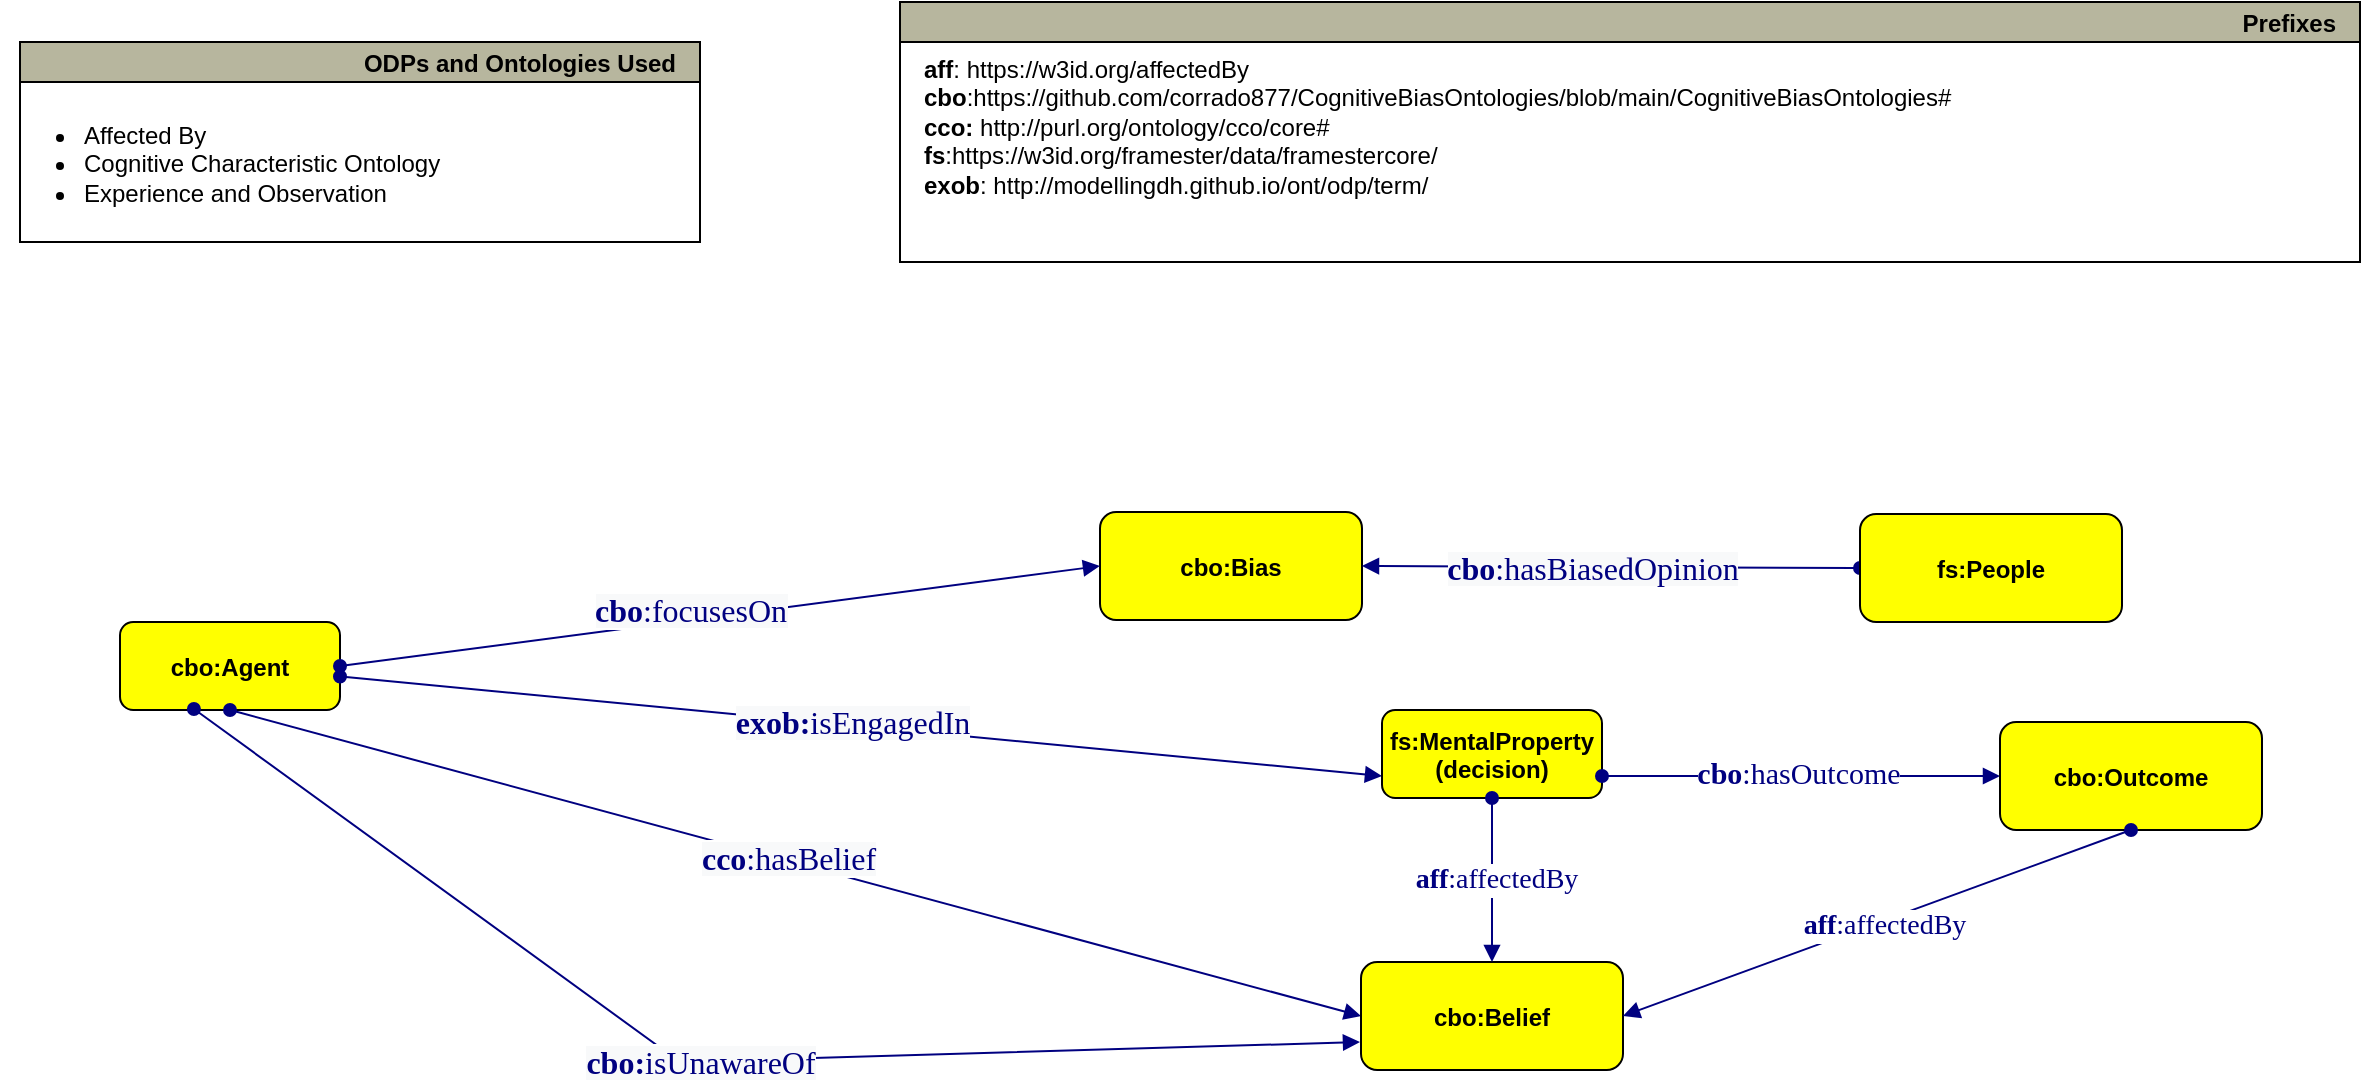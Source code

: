 <mxfile version="24.2.0" type="device">
  <diagram name="Pagina-1" id="HFBq8TWeeh5PpPk9U9fV">
    <mxGraphModel dx="5731" dy="3869" grid="1" gridSize="10" guides="1" tooltips="1" connect="1" arrows="1" fold="1" page="1" pageScale="1" pageWidth="4681" pageHeight="3300" math="0" shadow="0">
      <root>
        <mxCell id="0" />
        <mxCell id="1" parent="0" />
        <mxCell id="1ymDKVJyyys7Fd_h18oq-3" value="cbo:Bias" style="graphMlID=n4;shape=rect;rounded=1;arcsize=30;fillColor=#ffff00;strokeColor=#000000;strokeWidth=1.0;fontStyle=1" parent="1" vertex="1">
          <mxGeometry x="380" y="135" width="131" height="54" as="geometry" />
        </mxCell>
        <mxCell id="1ymDKVJyyys7Fd_h18oq-8" value="Prefixes" style="graphMlID=n0;shape=swimlane;startSize=20;fillColor=#b7b69e;strokeColor=#000000;strokeWidth=1.0;align=right;spacingRight=10;fontStyle=1" parent="1" vertex="1">
          <mxGeometry x="280" y="-120" width="730" height="130" as="geometry">
            <mxRectangle x="-550" y="110" width="100" height="30" as="alternateBounds" />
          </mxGeometry>
        </mxCell>
        <UserObject label="&lt;b style=&quot;border-color: var(--border-color);&quot;&gt;aff&lt;/b&gt;:&amp;nbsp;https://w3id.org/affectedBy&lt;br&gt;&lt;b&gt;cbo&lt;/b&gt;:https://github.com/corrado877/CognitiveBiasOntologies/blob/main/CognitiveBiasOntologies#&lt;br&gt;&lt;b style=&quot;border-color: var(--border-color);&quot;&gt;cco:&amp;nbsp;&lt;/b&gt;http://purl.org/ontology/cco/core#&lt;br&gt;&lt;b&gt;fs&lt;/b&gt;:https://w3id.org/framester/data/framestercore/&lt;div&gt;&lt;b&gt;exob&lt;/b&gt;:&amp;nbsp;http://modellingdh.github.io/ont/odp/term/&lt;br&gt;&lt;span style=&quot;border-color: var(--border-color); background-color: initial;&quot;&gt;&lt;br&gt;&lt;/span&gt;&lt;/div&gt;" link="http://www.w3.org/2000/01/rdf-schema#" id="1ymDKVJyyys7Fd_h18oq-9">
          <mxCell style="text;whiteSpace=wrap;html=1;" parent="1ymDKVJyyys7Fd_h18oq-8" vertex="1">
            <mxGeometry x="10" y="20" width="690" height="180" as="geometry" />
          </mxCell>
        </UserObject>
        <mxCell id="1ymDKVJyyys7Fd_h18oq-10" value="ODPs and Ontologies Used" style="graphMlID=n0;shape=swimlane;startSize=20;fillColor=#b7b69e;strokeColor=#000000;strokeWidth=1.0;align=right;spacingRight=10;fontStyle=1" parent="1" vertex="1">
          <mxGeometry x="-160" y="-100" width="340" height="100" as="geometry" />
        </mxCell>
        <mxCell id="1ymDKVJyyys7Fd_h18oq-11" value="&lt;ul&gt;&lt;li&gt;Affected By&lt;/li&gt;&lt;li style=&quot;border-color: var(--border-color);&quot;&gt;Cognitive Characteristic Ontology&lt;/li&gt;&lt;li style=&quot;border-color: var(--border-color);&quot;&gt;Experience and Observation&lt;/li&gt;&lt;/ul&gt;" style="text;html=1;strokeColor=none;fillColor=none;align=left;verticalAlign=middle;whiteSpace=wrap;rounded=0;" parent="1ymDKVJyyys7Fd_h18oq-10" vertex="1">
          <mxGeometry x="-10" y="-10" width="270" height="142" as="geometry" />
        </mxCell>
        <mxCell id="1ymDKVJyyys7Fd_h18oq-12" value="cbo:Agent" style="graphMlID=n4;shape=rect;rounded=1;arcsize=30;fillColor=#ffff00;strokeColor=#000000;strokeWidth=1.0;fontStyle=1" parent="1" vertex="1">
          <mxGeometry x="-110" y="190" width="110" height="44" as="geometry" />
        </mxCell>
        <mxCell id="1ymDKVJyyys7Fd_h18oq-15" value="" style="graphMlID=e0;rounded=0;endArrow=block;strokeColor=#000080;strokeWidth=1.0;startArrow=oval;startFill=1;endFill=1;exitX=0.5;exitY=1;exitDx=0;exitDy=0;entryX=0;entryY=0.5;entryDx=0;entryDy=0;" parent="1" source="1ymDKVJyyys7Fd_h18oq-12" target="1ymDKVJyyys7Fd_h18oq-40" edge="1">
          <mxGeometry relative="1" as="geometry">
            <mxPoint x="680.985" y="304" as="sourcePoint" />
            <mxPoint x="660" y="250" as="targetPoint" />
          </mxGeometry>
        </mxCell>
        <mxCell id="1ymDKVJyyys7Fd_h18oq-16" value="&lt;span style=&quot;color: rgb(0 , 0 , 128) ; font-family: &amp;quot;dialog&amp;quot; ; font-size: 16px ; background-color: rgb(248 , 249 , 250)&quot;&gt;&lt;b&gt;cco&lt;/b&gt;:hasBelief&lt;/span&gt;" style="text;html=1;align=center;verticalAlign=middle;resizable=0;points=[];labelBackgroundColor=#ffffff;" parent="1ymDKVJyyys7Fd_h18oq-15" vertex="1" connectable="0">
          <mxGeometry x="-0.017" y="2" relative="1" as="geometry">
            <mxPoint as="offset" />
          </mxGeometry>
        </mxCell>
        <mxCell id="1ymDKVJyyys7Fd_h18oq-25" value="" style="graphMlID=e0;rounded=0;endArrow=block;strokeColor=#000080;strokeWidth=1.0;startArrow=oval;startFill=1;endFill=1;entryX=0;entryY=0.75;entryDx=0;entryDy=0;" parent="1" source="1ymDKVJyyys7Fd_h18oq-12" target="1ymDKVJyyys7Fd_h18oq-39" edge="1">
          <mxGeometry relative="1" as="geometry">
            <mxPoint x="245.985" y="400" as="sourcePoint" />
            <mxPoint x="300" y="320" as="targetPoint" />
          </mxGeometry>
        </mxCell>
        <mxCell id="1ymDKVJyyys7Fd_h18oq-26" value="&lt;font face=&quot;dialog&quot; color=&quot;#000080&quot;&gt;&lt;span style=&quot;font-size: 16px; background-color: rgb(248, 249, 250);&quot;&gt;&lt;b&gt;exob:&lt;/b&gt;isEngagedIn&lt;/span&gt;&lt;/font&gt;" style="text;html=1;align=center;verticalAlign=middle;resizable=0;points=[];labelBackgroundColor=#ffffff;" parent="1ymDKVJyyys7Fd_h18oq-25" vertex="1" connectable="0">
          <mxGeometry x="-0.017" y="2" relative="1" as="geometry">
            <mxPoint as="offset" />
          </mxGeometry>
        </mxCell>
        <mxCell id="1ymDKVJyyys7Fd_h18oq-27" value="" style="graphMlID=e0;rounded=0;endArrow=block;strokeColor=#000080;strokeWidth=1.0;startArrow=oval;startFill=1;endFill=1;exitX=1;exitY=0.5;exitDx=0;exitDy=0;entryX=0;entryY=0.5;entryDx=0;entryDy=0;" parent="1" source="1ymDKVJyyys7Fd_h18oq-12" target="1ymDKVJyyys7Fd_h18oq-3" edge="1">
          <mxGeometry relative="1" as="geometry">
            <mxPoint x="360" y="160" as="sourcePoint" />
            <mxPoint x="90" y="40" as="targetPoint" />
          </mxGeometry>
        </mxCell>
        <mxCell id="1ymDKVJyyys7Fd_h18oq-28" value="&lt;span style=&quot;color: rgb(0 , 0 , 128) ; font-family: &amp;quot;dialog&amp;quot; ; font-size: 16px ; background-color: rgb(248 , 249 , 250)&quot;&gt;&lt;b&gt;cbo&lt;/b&gt;:focusesOn&lt;/span&gt;" style="text;html=1;align=center;verticalAlign=middle;resizable=0;points=[];labelBackgroundColor=#ffffff;" parent="1ymDKVJyyys7Fd_h18oq-27" vertex="1" connectable="0">
          <mxGeometry x="-0.017" y="2" relative="1" as="geometry">
            <mxPoint x="-12" y="-2" as="offset" />
          </mxGeometry>
        </mxCell>
        <mxCell id="1ymDKVJyyys7Fd_h18oq-36" value="" style="graphMlID=e0;rounded=0;endArrow=block;strokeColor=#000080;strokeWidth=1.0;startArrow=oval;startFill=1;endFill=1;entryX=1;entryY=0.5;entryDx=0;entryDy=0;exitX=0;exitY=0.5;exitDx=0;exitDy=0;" parent="1" source="1ymDKVJyyys7Fd_h18oq-38" target="1ymDKVJyyys7Fd_h18oq-3" edge="1">
          <mxGeometry relative="1" as="geometry">
            <mxPoint x="780" y="162" as="sourcePoint" />
            <mxPoint x="390" y="172" as="targetPoint" />
          </mxGeometry>
        </mxCell>
        <mxCell id="1ymDKVJyyys7Fd_h18oq-37" value="&lt;span style=&quot;color: rgb(0 , 0 , 128) ; font-family: &amp;quot;dialog&amp;quot; ; font-size: 16px ; background-color: rgb(248 , 249 , 250)&quot;&gt;&lt;b&gt;cbo&lt;/b&gt;:hasBiasedOpinion&lt;/span&gt;" style="text;html=1;align=center;verticalAlign=middle;resizable=0;points=[];labelBackgroundColor=#ffffff;" parent="1ymDKVJyyys7Fd_h18oq-36" vertex="1" connectable="0">
          <mxGeometry x="-0.017" y="2" relative="1" as="geometry">
            <mxPoint x="-12" y="-2" as="offset" />
          </mxGeometry>
        </mxCell>
        <mxCell id="1ymDKVJyyys7Fd_h18oq-38" value="fs:People" style="graphMlID=n4;shape=rect;rounded=1;arcsize=30;fillColor=#ffff00;strokeColor=#000000;strokeWidth=1.0;fontStyle=1" parent="1" vertex="1">
          <mxGeometry x="760" y="136" width="131" height="54" as="geometry" />
        </mxCell>
        <mxCell id="1ymDKVJyyys7Fd_h18oq-39" value="fs:MentalProperty&#xa;(decision)" style="graphMlID=n4;shape=rect;rounded=1;arcsize=30;fillColor=#ffff00;strokeColor=#000000;strokeWidth=1.0;fontStyle=1" parent="1" vertex="1">
          <mxGeometry x="521" y="234" width="110" height="44" as="geometry" />
        </mxCell>
        <mxCell id="1ymDKVJyyys7Fd_h18oq-40" value="cbo:Belief" style="graphMlID=n4;shape=rect;rounded=1;arcsize=30;fillColor=#ffff00;strokeColor=#000000;strokeWidth=1.0;fontStyle=1" parent="1" vertex="1">
          <mxGeometry x="510.5" y="360" width="131" height="54" as="geometry" />
        </mxCell>
        <mxCell id="1ymDKVJyyys7Fd_h18oq-41" value="" style="graphMlID=e0;rounded=0;endArrow=block;strokeColor=#000080;strokeWidth=1.0;startArrow=oval;startFill=1;endFill=1;exitX=0.336;exitY=0.989;exitDx=0;exitDy=0;exitPerimeter=0;" parent="1" source="1ymDKVJyyys7Fd_h18oq-12" edge="1">
          <mxGeometry relative="1" as="geometry">
            <mxPoint x="-45" y="244" as="sourcePoint" />
            <mxPoint x="510" y="400" as="targetPoint" />
            <Array as="points">
              <mxPoint x="170" y="410" />
            </Array>
          </mxGeometry>
        </mxCell>
        <mxCell id="1ymDKVJyyys7Fd_h18oq-42" value="&lt;font face=&quot;dialog&quot; color=&quot;#000080&quot;&gt;&lt;span style=&quot;font-size: 16px; background-color: rgb(248, 249, 250);&quot;&gt;&lt;b&gt;cbo:&lt;/b&gt;isUnawareOf&lt;/span&gt;&lt;/font&gt;" style="text;html=1;align=center;verticalAlign=middle;resizable=0;points=[];labelBackgroundColor=#ffffff;" parent="1ymDKVJyyys7Fd_h18oq-41" vertex="1" connectable="0">
          <mxGeometry x="-0.017" y="2" relative="1" as="geometry">
            <mxPoint x="-5" y="2" as="offset" />
          </mxGeometry>
        </mxCell>
        <mxCell id="1ymDKVJyyys7Fd_h18oq-43" value="" style="graphMlID=e0;rounded=0;endArrow=block;strokeColor=#000080;strokeWidth=1.0;startArrow=oval;startFill=1;endFill=1;entryX=0.5;entryY=0;entryDx=0;entryDy=0;exitX=0.5;exitY=1;exitDx=0;exitDy=0;" parent="1" source="1ymDKVJyyys7Fd_h18oq-39" target="1ymDKVJyyys7Fd_h18oq-40" edge="1">
          <mxGeometry relative="1" as="geometry">
            <mxPoint x="10" y="227" as="sourcePoint" />
            <mxPoint x="531" y="277" as="targetPoint" />
          </mxGeometry>
        </mxCell>
        <mxCell id="1ymDKVJyyys7Fd_h18oq-44" value="&lt;font color=&quot;#000080&quot; style=&quot;font-size: 14px;&quot; face=&quot;Times New Roman&quot;&gt;&lt;b&gt;aff&lt;/b&gt;:affectedBy&lt;/font&gt;" style="text;html=1;align=center;verticalAlign=middle;resizable=0;points=[];labelBackgroundColor=#ffffff;" parent="1ymDKVJyyys7Fd_h18oq-43" vertex="1" connectable="0">
          <mxGeometry x="-0.017" y="2" relative="1" as="geometry">
            <mxPoint as="offset" />
          </mxGeometry>
        </mxCell>
        <mxCell id="1ymDKVJyyys7Fd_h18oq-46" value="" style="graphMlID=e0;rounded=0;endArrow=block;strokeColor=#000080;strokeWidth=1.0;startArrow=oval;startFill=1;endFill=1;exitX=1;exitY=0.75;exitDx=0;exitDy=0;entryX=0;entryY=0.5;entryDx=0;entryDy=0;" parent="1" source="1ymDKVJyyys7Fd_h18oq-39" target="1ymDKVJyyys7Fd_h18oq-48" edge="1">
          <mxGeometry relative="1" as="geometry">
            <mxPoint x="760" y="234" as="sourcePoint" />
            <mxPoint x="810" y="267" as="targetPoint" />
          </mxGeometry>
        </mxCell>
        <mxCell id="1ymDKVJyyys7Fd_h18oq-47" value="&lt;font style=&quot;font-size: 15px;&quot; face=&quot;Times New Roman&quot; color=&quot;#000080&quot;&gt;&lt;b&gt;cbo&lt;/b&gt;:hasOutcome&lt;/font&gt;" style="text;html=1;align=center;verticalAlign=middle;resizable=0;points=[];labelBackgroundColor=#ffffff;" parent="1ymDKVJyyys7Fd_h18oq-46" vertex="1" connectable="0">
          <mxGeometry x="-0.017" y="2" relative="1" as="geometry">
            <mxPoint as="offset" />
          </mxGeometry>
        </mxCell>
        <mxCell id="1ymDKVJyyys7Fd_h18oq-48" value="cbo:Outcome" style="graphMlID=n4;shape=rect;rounded=1;arcsize=30;fillColor=#ffff00;strokeColor=#000000;strokeWidth=1.0;fontStyle=1" parent="1" vertex="1">
          <mxGeometry x="830" y="240" width="131" height="54" as="geometry" />
        </mxCell>
        <mxCell id="1ymDKVJyyys7Fd_h18oq-49" value="" style="graphMlID=e0;rounded=0;endArrow=block;strokeColor=#000080;strokeWidth=1.0;startArrow=oval;startFill=1;endFill=1;entryX=1;entryY=0.5;entryDx=0;entryDy=0;exitX=0.5;exitY=1;exitDx=0;exitDy=0;" parent="1" source="1ymDKVJyyys7Fd_h18oq-48" target="1ymDKVJyyys7Fd_h18oq-40" edge="1">
          <mxGeometry relative="1" as="geometry">
            <mxPoint x="586" y="288" as="sourcePoint" />
            <mxPoint x="586" y="370" as="targetPoint" />
          </mxGeometry>
        </mxCell>
        <mxCell id="1ymDKVJyyys7Fd_h18oq-50" value="&lt;font color=&quot;#000080&quot; style=&quot;font-size: 14px;&quot; face=&quot;Times New Roman&quot;&gt;&lt;b&gt;aff&lt;/b&gt;:affectedBy&lt;/font&gt;" style="text;html=1;align=center;verticalAlign=middle;resizable=0;points=[];labelBackgroundColor=#ffffff;" parent="1ymDKVJyyys7Fd_h18oq-49" vertex="1" connectable="0">
          <mxGeometry x="-0.017" y="2" relative="1" as="geometry">
            <mxPoint as="offset" />
          </mxGeometry>
        </mxCell>
      </root>
    </mxGraphModel>
  </diagram>
</mxfile>
